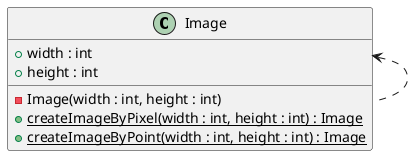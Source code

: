 @startuml

class Image {
  + width : int
  + height : int
  - Image(width : int, height : int)
  + {static} createImageByPixel(width : int, height : int) : Image
  + {static} createImageByPoint(width : int, height : int) : Image
}

Image <.. Image

@enduml  删除此行可显示更多


class Client {
  + {static} main(args : String[]) : void
}

Client .> Image

@enduml